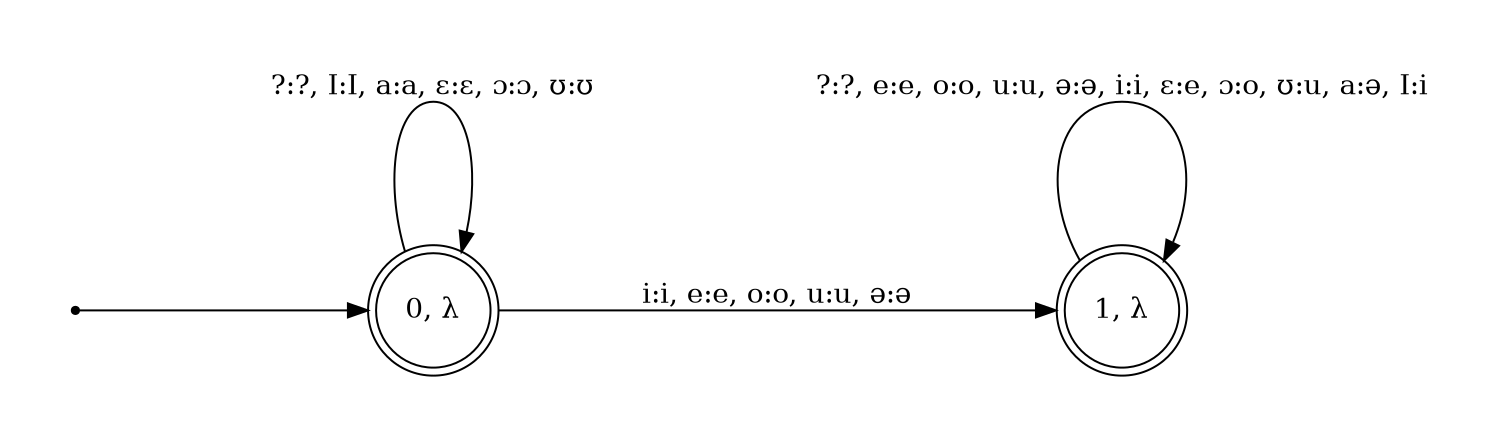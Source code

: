 digraph fst {
	graph [pad="0.5", nodesep="1", ranksep="2"];
	rankdir=LR;
	size="10,10";
	node [shape = point]; start;
	node [shape = doublecircle];
		"0, λ";
		"1, λ";

	"0, λ" ->	"0, λ" [ label = "?:?, I:I, a:a, ɛ:ɛ, ɔ:ɔ, ʊ:ʊ" ];
	"1, λ" ->	"1, λ" [ label = "?:?, e:e, o:o, u:u, ə:ə, i:i, ɛ:e, ɔ:o, ʊ:u, a:ə, I:i" ];
	"0, λ" ->	"1, λ" [ label = "i:i, e:e, o:o, u:u, ə:ə" ];
	start -> "0, λ";
}